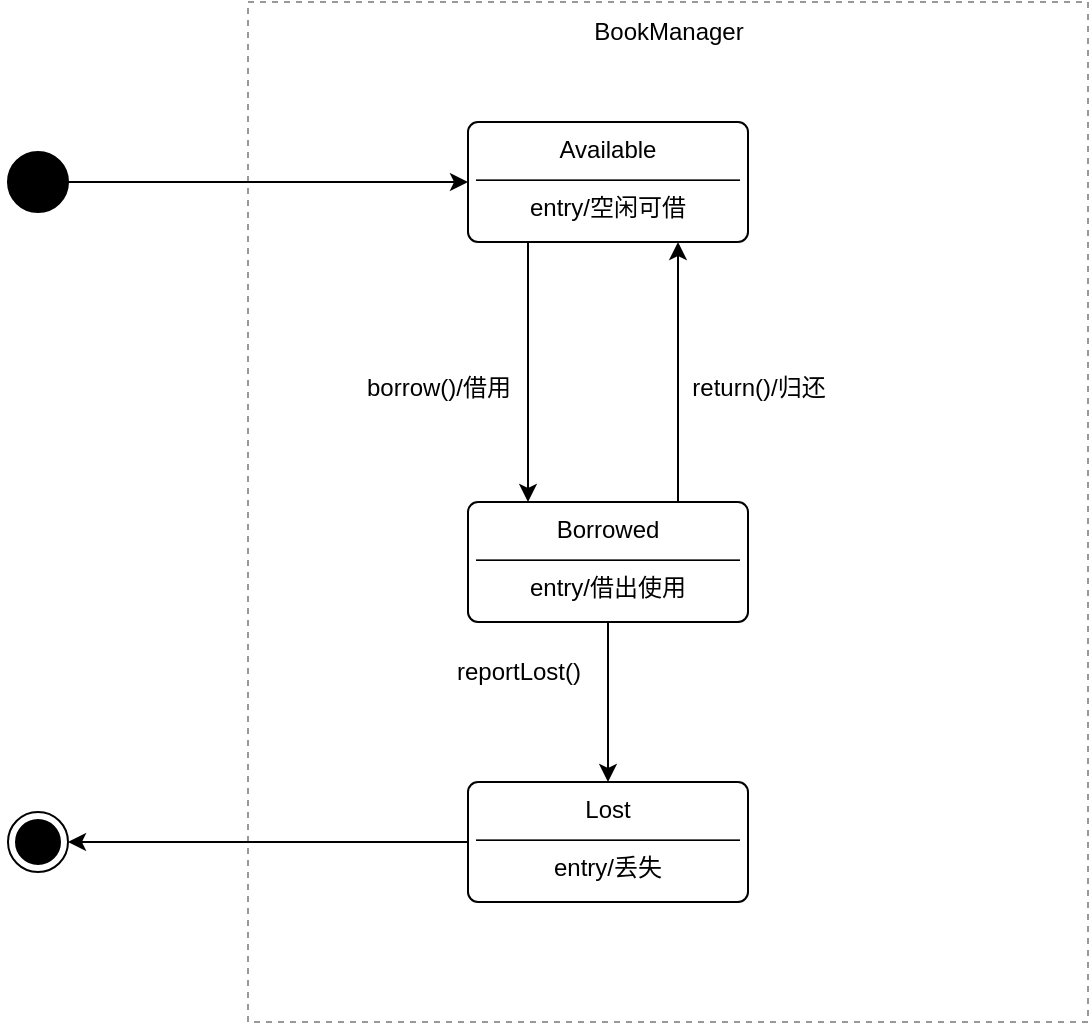<mxfile version="24.4.0" type="device">
  <diagram id="C5RBs43oDa-KdzZeNtuy" name="Page-1">
    <mxGraphModel dx="1877" dy="717" grid="1" gridSize="10" guides="1" tooltips="1" connect="1" arrows="1" fold="1" page="1" pageScale="1" pageWidth="827" pageHeight="1169" math="0" shadow="0">
      <root>
        <mxCell id="WIyWlLk6GJQsqaUBKTNV-0" />
        <mxCell id="WIyWlLk6GJQsqaUBKTNV-1" parent="WIyWlLk6GJQsqaUBKTNV-0" />
        <mxCell id="MQMEOSg6uZpYHeGEIdXq-32" value="" style="fontStyle=0;dashed=1;html=1;whiteSpace=wrap;opacity=40;" vertex="1" parent="WIyWlLk6GJQsqaUBKTNV-1">
          <mxGeometry x="-450" y="10" width="420" height="510" as="geometry" />
        </mxCell>
        <mxCell id="MQMEOSg6uZpYHeGEIdXq-24" value="" style="edgeStyle=orthogonalEdgeStyle;rounded=0;orthogonalLoop=1;jettySize=auto;html=1;" edge="1" parent="WIyWlLk6GJQsqaUBKTNV-1" source="MQMEOSg6uZpYHeGEIdXq-0" target="MQMEOSg6uZpYHeGEIdXq-2">
          <mxGeometry relative="1" as="geometry" />
        </mxCell>
        <mxCell id="MQMEOSg6uZpYHeGEIdXq-0" value="" style="ellipse;fillColor=strokeColor;html=1;" vertex="1" parent="WIyWlLk6GJQsqaUBKTNV-1">
          <mxGeometry x="-570" y="85" width="30" height="30" as="geometry" />
        </mxCell>
        <mxCell id="MQMEOSg6uZpYHeGEIdXq-26" value="" style="edgeStyle=orthogonalEdgeStyle;rounded=0;orthogonalLoop=1;jettySize=auto;html=1;" edge="1" parent="WIyWlLk6GJQsqaUBKTNV-1" source="MQMEOSg6uZpYHeGEIdXq-2" target="MQMEOSg6uZpYHeGEIdXq-3">
          <mxGeometry relative="1" as="geometry">
            <Array as="points">
              <mxPoint x="-310" y="230" />
              <mxPoint x="-310" y="230" />
            </Array>
          </mxGeometry>
        </mxCell>
        <mxCell id="MQMEOSg6uZpYHeGEIdXq-2" value="Available&lt;div&gt;———————————&lt;/div&gt;&lt;div&gt;entry/空闲可借&lt;/div&gt;" style="html=1;align=center;verticalAlign=top;rounded=1;absoluteArcSize=1;arcSize=10;dashed=0;whiteSpace=wrap;" vertex="1" parent="WIyWlLk6GJQsqaUBKTNV-1">
          <mxGeometry x="-340" y="70" width="140" height="60" as="geometry" />
        </mxCell>
        <mxCell id="MQMEOSg6uZpYHeGEIdXq-8" value="" style="edgeStyle=orthogonalEdgeStyle;rounded=0;orthogonalLoop=1;jettySize=auto;html=1;" edge="1" parent="WIyWlLk6GJQsqaUBKTNV-1" source="MQMEOSg6uZpYHeGEIdXq-3" target="MQMEOSg6uZpYHeGEIdXq-5">
          <mxGeometry relative="1" as="geometry" />
        </mxCell>
        <mxCell id="MQMEOSg6uZpYHeGEIdXq-3" value="Borrowed&lt;div&gt;———————————&lt;/div&gt;&lt;div&gt;entry/借出使用&lt;/div&gt;" style="html=1;align=center;verticalAlign=top;rounded=1;absoluteArcSize=1;arcSize=10;dashed=0;whiteSpace=wrap;" vertex="1" parent="WIyWlLk6GJQsqaUBKTNV-1">
          <mxGeometry x="-340" y="260" width="140" height="60" as="geometry" />
        </mxCell>
        <mxCell id="MQMEOSg6uZpYHeGEIdXq-7" value="" style="edgeStyle=orthogonalEdgeStyle;rounded=0;orthogonalLoop=1;jettySize=auto;html=1;" edge="1" parent="WIyWlLk6GJQsqaUBKTNV-1" source="MQMEOSg6uZpYHeGEIdXq-5" target="MQMEOSg6uZpYHeGEIdXq-6">
          <mxGeometry relative="1" as="geometry" />
        </mxCell>
        <mxCell id="MQMEOSg6uZpYHeGEIdXq-5" value="Lost&lt;div&gt;———————————&lt;/div&gt;&lt;div&gt;entry/丢失&lt;/div&gt;" style="html=1;align=center;verticalAlign=top;rounded=1;absoluteArcSize=1;arcSize=10;dashed=0;whiteSpace=wrap;" vertex="1" parent="WIyWlLk6GJQsqaUBKTNV-1">
          <mxGeometry x="-340" y="400" width="140" height="60" as="geometry" />
        </mxCell>
        <mxCell id="MQMEOSg6uZpYHeGEIdXq-6" value="" style="ellipse;html=1;shape=endState;fillColor=strokeColor;" vertex="1" parent="WIyWlLk6GJQsqaUBKTNV-1">
          <mxGeometry x="-570" y="415" width="30" height="30" as="geometry" />
        </mxCell>
        <mxCell id="MQMEOSg6uZpYHeGEIdXq-10" value="reportLost()" style="text;html=1;align=center;verticalAlign=middle;resizable=0;points=[];autosize=1;strokeColor=none;fillColor=none;" vertex="1" parent="WIyWlLk6GJQsqaUBKTNV-1">
          <mxGeometry x="-360" y="330" width="90" height="30" as="geometry" />
        </mxCell>
        <mxCell id="MQMEOSg6uZpYHeGEIdXq-23" value="borrow()/借用" style="text;html=1;align=center;verticalAlign=middle;resizable=0;points=[];autosize=1;strokeColor=none;fillColor=none;" vertex="1" parent="WIyWlLk6GJQsqaUBKTNV-1">
          <mxGeometry x="-405" y="188" width="100" height="30" as="geometry" />
        </mxCell>
        <mxCell id="MQMEOSg6uZpYHeGEIdXq-25" style="edgeStyle=orthogonalEdgeStyle;rounded=0;orthogonalLoop=1;jettySize=auto;html=1;exitX=0;exitY=0;exitDx=0;exitDy=0;entryX=1;entryY=0;entryDx=0;entryDy=0;" edge="1" parent="WIyWlLk6GJQsqaUBKTNV-1" source="MQMEOSg6uZpYHeGEIdXq-0" target="MQMEOSg6uZpYHeGEIdXq-0">
          <mxGeometry relative="1" as="geometry" />
        </mxCell>
        <mxCell id="MQMEOSg6uZpYHeGEIdXq-27" value="" style="endArrow=classic;html=1;rounded=0;entryX=0.75;entryY=1;entryDx=0;entryDy=0;exitX=0.75;exitY=0;exitDx=0;exitDy=0;" edge="1" parent="WIyWlLk6GJQsqaUBKTNV-1" source="MQMEOSg6uZpYHeGEIdXq-3" target="MQMEOSg6uZpYHeGEIdXq-2">
          <mxGeometry width="50" height="50" relative="1" as="geometry">
            <mxPoint x="-243" y="260" as="sourcePoint" />
            <mxPoint x="-243" y="170" as="targetPoint" />
          </mxGeometry>
        </mxCell>
        <mxCell id="MQMEOSg6uZpYHeGEIdXq-28" value="return()/归还" style="text;html=1;align=center;verticalAlign=middle;resizable=0;points=[];autosize=1;strokeColor=none;fillColor=none;" vertex="1" parent="WIyWlLk6GJQsqaUBKTNV-1">
          <mxGeometry x="-240" y="188" width="90" height="30" as="geometry" />
        </mxCell>
        <mxCell id="MQMEOSg6uZpYHeGEIdXq-34" value="BookManager" style="text;html=1;align=center;verticalAlign=middle;resizable=0;points=[];autosize=1;strokeColor=none;fillColor=none;" vertex="1" parent="WIyWlLk6GJQsqaUBKTNV-1">
          <mxGeometry x="-290" y="10" width="100" height="30" as="geometry" />
        </mxCell>
      </root>
    </mxGraphModel>
  </diagram>
</mxfile>
